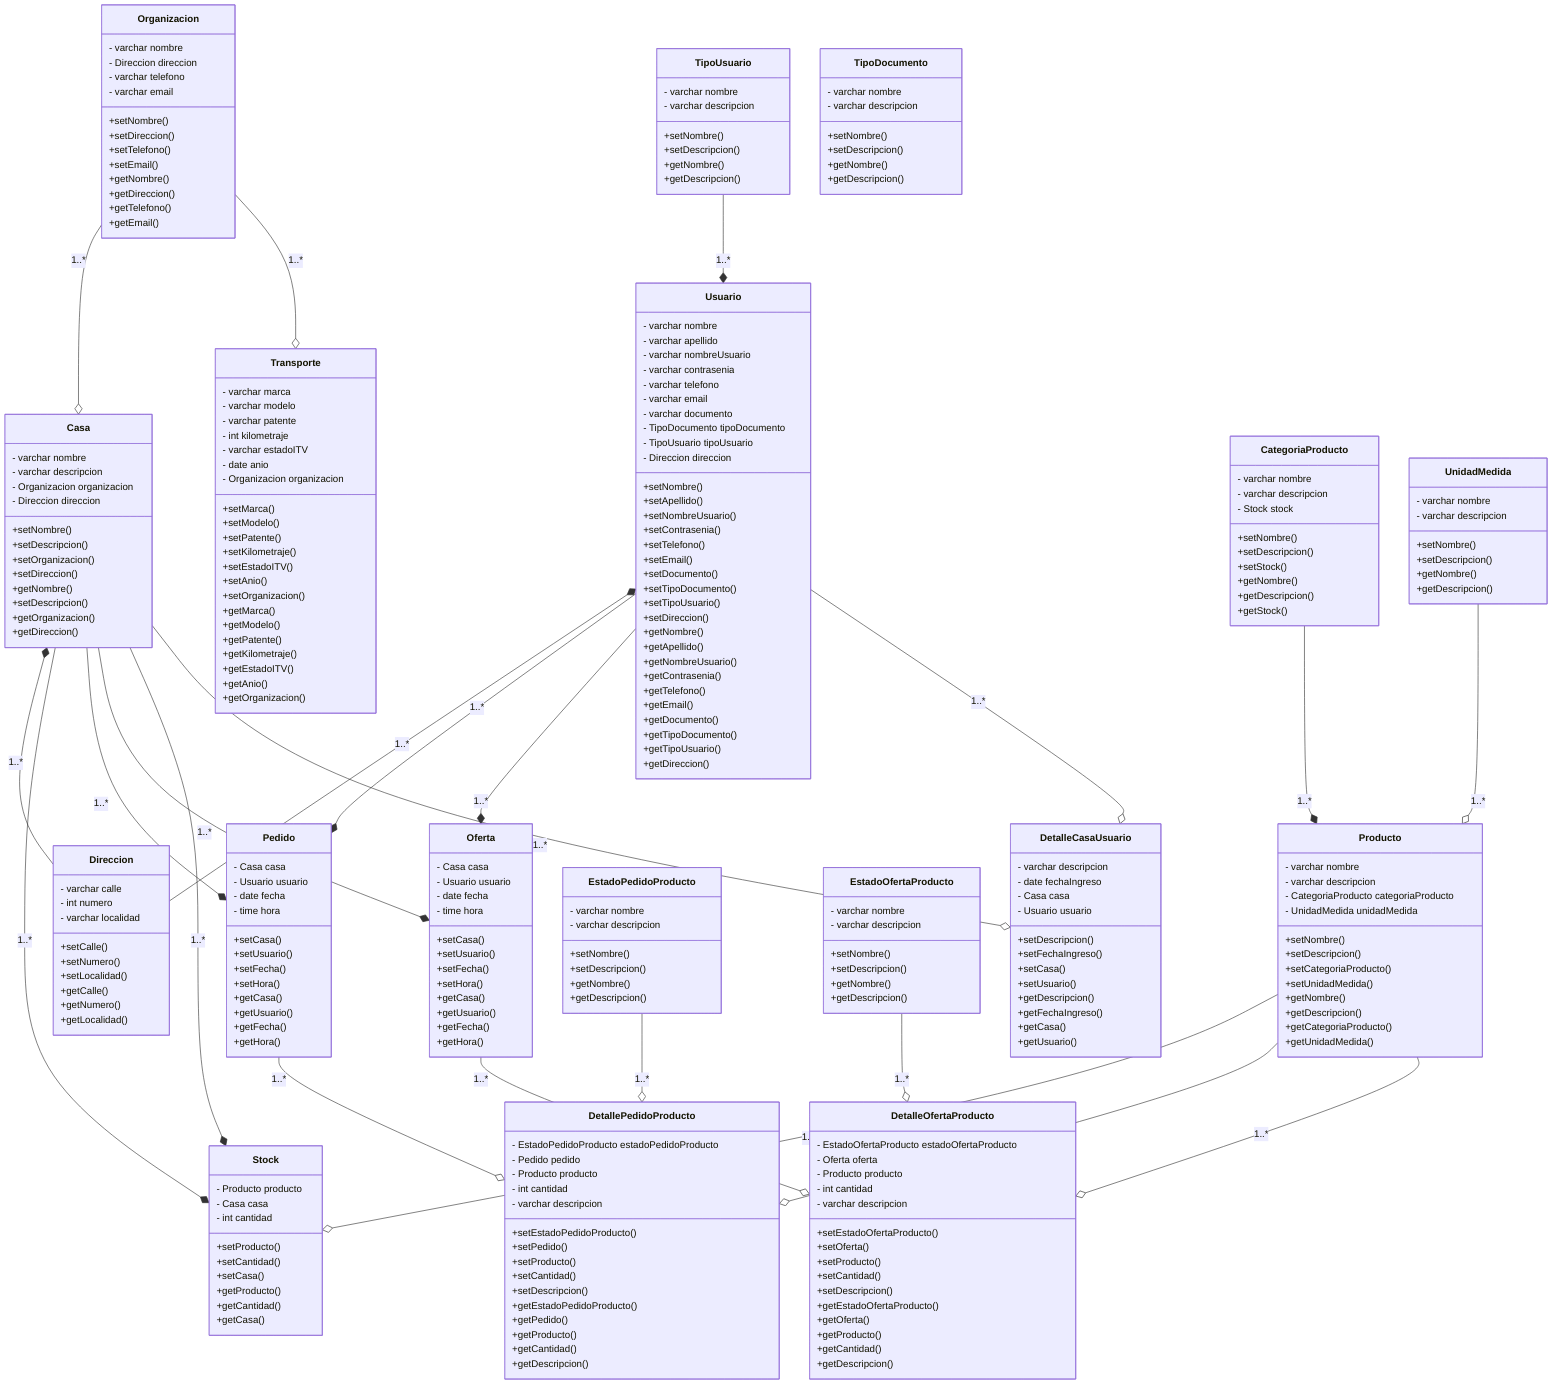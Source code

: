 classDiagram
    Organizacion --o Casa : 1..*
    Organizacion --o Transporte : 1..*
    Casa *-- Direccion : 1..*
    Casa --* Stock : 1..*

    TipoUsuario --* Usuario : 1..*
    Usuario *-- Direccion : 1..*
    Usuario --* Pedido : 1..*
    Usuario --* Oferta : 1..*

    Casa --* Pedido : 1..*
    Casa --* Oferta : 1..*
    Casa --* Stock : 1..*

    Usuario --o DetalleCasaUsuario : 1..*
    Casa --o DetalleCasaUsuario : 1..*

    Producto --o Stock : 1..*
    CategoriaProducto --* Producto : 1..*
    UnidadMedida --o Producto : 1..*

    Pedido --o DetallePedidoProducto : 1..*
    Producto --o DetallePedidoProducto : 1..*
    EstadoPedidoProducto --o DetallePedidoProducto : 1..*
    Oferta --o DetalleOfertaProducto : 1..*
    Producto --o DetalleOfertaProducto : 1..*
    EstadoOfertaProducto --o DetalleOfertaProducto : 1..*
    class Direccion {
        - varchar calle
        - int numero
        - varchar localidad
        
        +setCalle()
        +setNumero()
        +setLocalidad()

        +getCalle()
        +getNumero()
        +getLocalidad()
    }
    class Organizacion {
        - varchar nombre
        - Direccion direccion
        - varchar telefono
        - varchar email

        +setNombre()
        +setDireccion()
        +setTelefono()
        +setEmail()

        +getNombre()
        +getDireccion()
        +getTelefono()
        +getEmail()
    }
    class TipoDocumento {
        - varchar nombre
        - varchar descripcion

        +setNombre()
        +setDescripcion()

        +getNombre()
        +getDescripcion()
    }
    class TipoUsuario {
        - varchar nombre
        - varchar descripcion

        +setNombre()
        +setDescripcion()

        +getNombre()
        +getDescripcion()
    }
    class Usuario {
        - varchar nombre
        - varchar apellido
        - varchar nombreUsuario
        - varchar contrasenia
        - varchar telefono
        - varchar email
        - varchar documento
        - TipoDocumento tipoDocumento
        - TipoUsuario tipoUsuario
        - Direccion direccion

        +setNombre()
        +setApellido()
        +setNombreUsuario()
        +setContrasenia()
        +setTelefono()
        +setEmail()
        +setDocumento()
        +setTipoDocumento()
        +setTipoUsuario()
        +setDireccion()

        +getNombre()
        +getApellido()
        +getNombreUsuario()
        +getContrasenia()
        +getTelefono()
        +getEmail()
        +getDocumento()
        +getTipoDocumento()
        +getTipoUsuario()
        +getDireccion()
    }
    class Casa {
        - varchar nombre
        - varchar descripcion
        - Organizacion organizacion
        - Direccion direccion

        +setNombre()
        +setDescripcion()
        +setOrganizacion()
        +setDireccion()

        +getNombre()
        +setDescripcion()
        +getOrganizacion()
        +getDireccion()
    }
    class DetalleCasaUsuario {      
        - varchar descripcion
        - date fechaIngreso
        - Casa casa
        - Usuario usuario

        +setDescripcion()
        +setFechaIngreso()
        +setCasa()
        +setUsuario()

        +getDescripcion()
        +getFechaIngreso()
        +getCasa()
        +getUsuario()
    }
    class UnidadMedida {
        - varchar nombre
        - varchar descripcion

        +setNombre()
        +setDescripcion()

        +getNombre()
        +getDescripcion()
    }
    class Stock {
        - Producto producto
        - Casa casa
        - int cantidad

        +setProducto()
        +setCantidad()
        +setCasa()

        +getProducto()
        +getCantidad()
        +getCasa()
    }
    class CategoriaProducto {
        - varchar nombre
        - varchar descripcion
        - Stock stock

        +setNombre()
        +setDescripcion()
        +setStock()

        +getNombre()
        +getDescripcion()
        +getStock()
    } 
    class Producto {
        - varchar nombre
        - varchar descripcion
        - CategoriaProducto categoriaProducto
        - UnidadMedida unidadMedida

        +setNombre()
        +setDescripcion()
        +setCategoriaProducto()
        +setUnidadMedida()

        +getNombre()
        +getDescripcion()
        +getCategoriaProducto()
        +getUnidadMedida()
    }
    class Pedido {
        - Casa casa
        - Usuario usuario
        - date fecha
        - time hora

        +setCasa()
        +setUsuario()
        +setFecha()
        +setHora()

        +getCasa()
        +getUsuario()
        +getFecha()
        +getHora()
    }
    class DetallePedidoProducto {
        - EstadoPedidoProducto estadoPedidoProducto
        - Pedido pedido
        - Producto producto
        - int cantidad
        - varchar descripcion

        +setEstadoPedidoProducto()
        +setPedido()
        +setProducto()
        +setCantidad()
        +setDescripcion()

        +getEstadoPedidoProducto()
        +getPedido()
        +getProducto()
        +getCantidad()
        +getDescripcion()
    }
    class Oferta {
        - Casa casa
        - Usuario usuario
        - date fecha
        - time hora

        +setCasa()
        +setUsuario()
        +setFecha()
        +setHora()

        +getCasa()
        +getUsuario()
        +getFecha()
        +getHora()
    }
    class DetalleOfertaProducto {
        - EstadoOfertaProducto estadoOfertaProducto
        - Oferta oferta
        - Producto producto
        - int cantidad
        - varchar descripcion

        +setEstadoOfertaProducto()
        +setOferta()
        +setProducto()
        +setCantidad()
        +setDescripcion()

        +getEstadoOfertaProducto()
        +getOferta()
        +getProducto()
        +getCantidad()
        +getDescripcion()
    }
    class EstadoPedidoProducto {
        - varchar nombre
        - varchar descripcion

        +setNombre()
        +setDescripcion()

        +getNombre()
        +getDescripcion()
    }
    class EstadoOfertaProducto {
        - varchar nombre
        - varchar descripcion

        +setNombre()
        +setDescripcion()

        +getNombre()
        +getDescripcion()
    }
    class Transporte {
        - varchar marca
        - varchar modelo
        - varchar patente
        - int kilometraje
        - varchar estadoITV
        - date anio
        - Organizacion organizacion

        +setMarca()
        +setModelo()
        +setPatente()
        +setKilometraje()
        +setEstadoITV()
        +setAnio()
        +setOrganizacion()

        +getMarca()
        +getModelo()
        +getPatente()
        +getKilometraje()
        +getEstadoITV()
        +getAnio()
        +getOrganizacion()
    }